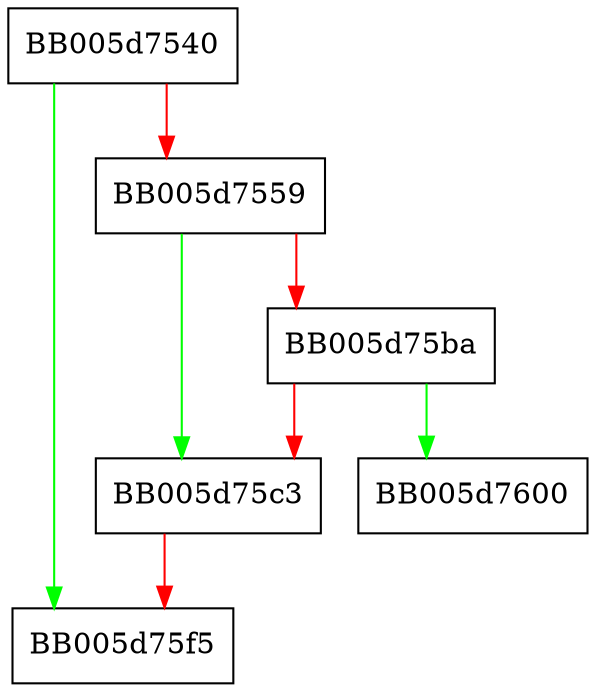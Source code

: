 digraph EVP_PKEY_set_size_t_param {
  node [shape="box"];
  graph [splines=ortho];
  BB005d7540 -> BB005d75f5 [color="green"];
  BB005d7540 -> BB005d7559 [color="red"];
  BB005d7559 -> BB005d75c3 [color="green"];
  BB005d7559 -> BB005d75ba [color="red"];
  BB005d75ba -> BB005d7600 [color="green"];
  BB005d75ba -> BB005d75c3 [color="red"];
  BB005d75c3 -> BB005d75f5 [color="red"];
}